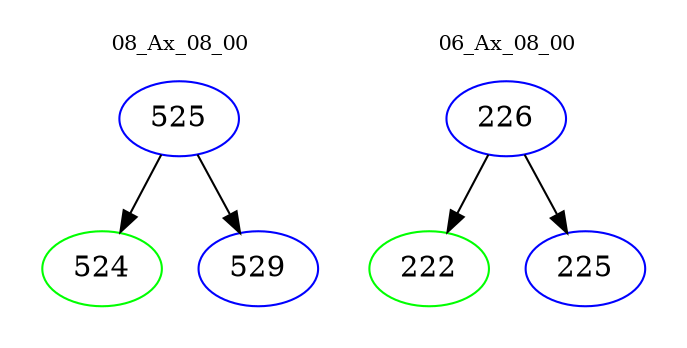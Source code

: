 digraph{
subgraph cluster_0 {
color = white
label = "08_Ax_08_00";
fontsize=10;
T0_525 [label="525", color="blue"]
T0_525 -> T0_524 [color="black"]
T0_524 [label="524", color="green"]
T0_525 -> T0_529 [color="black"]
T0_529 [label="529", color="blue"]
}
subgraph cluster_1 {
color = white
label = "06_Ax_08_00";
fontsize=10;
T1_226 [label="226", color="blue"]
T1_226 -> T1_222 [color="black"]
T1_222 [label="222", color="green"]
T1_226 -> T1_225 [color="black"]
T1_225 [label="225", color="blue"]
}
}

